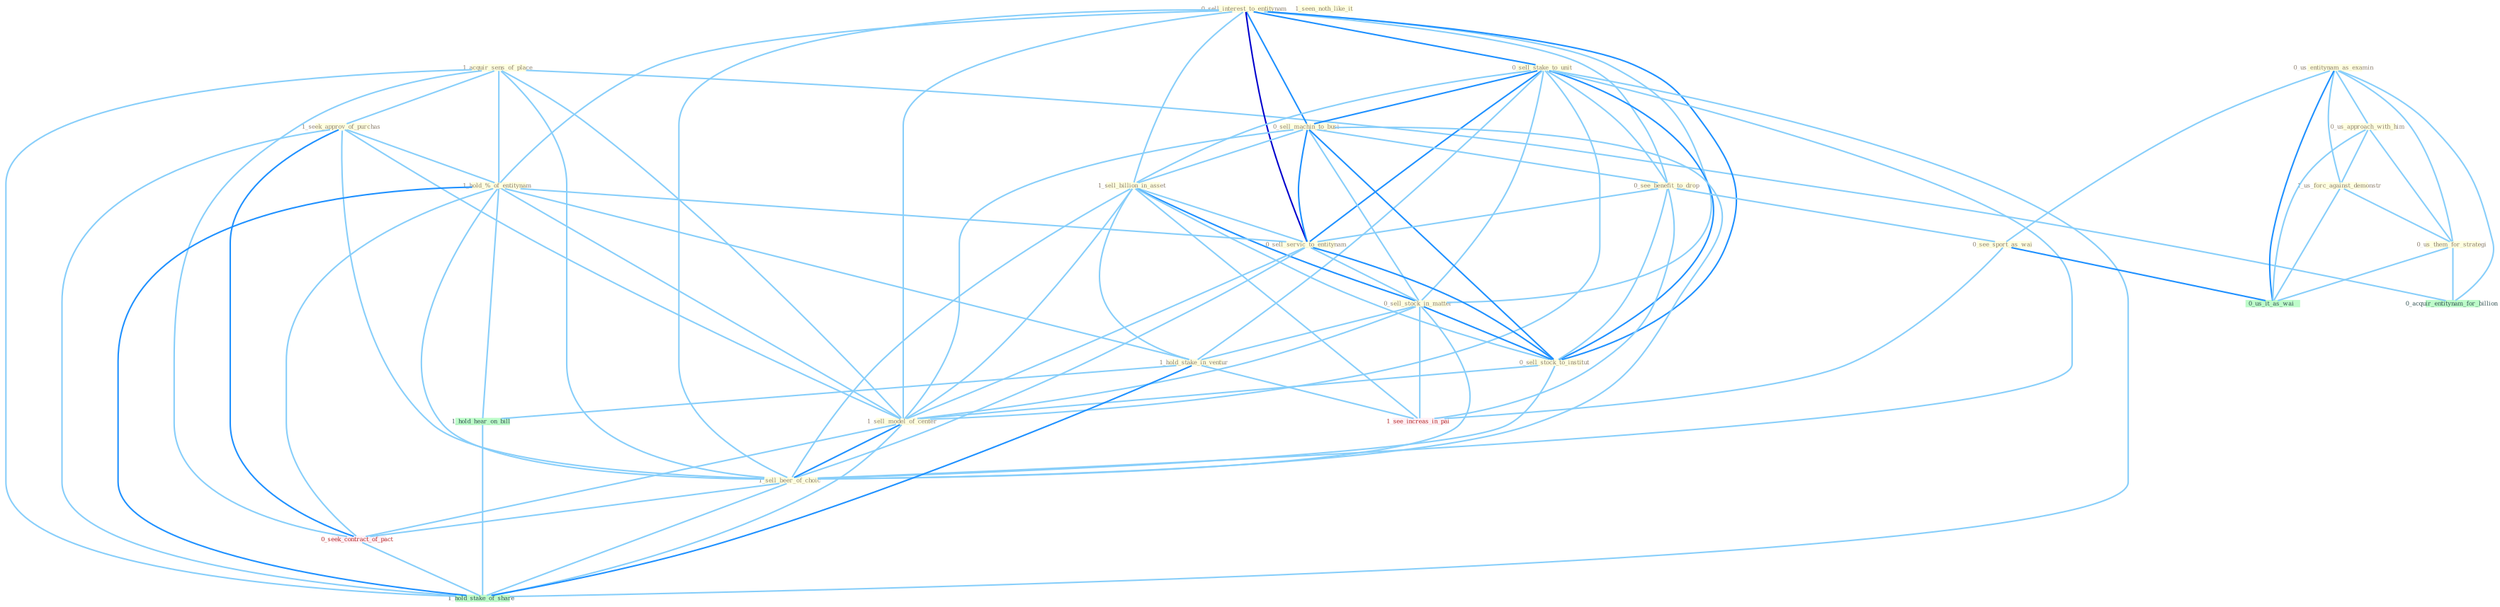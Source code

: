Graph G{ 
    node
    [shape=polygon,style=filled,width=.5,height=.06,color="#BDFCC9",fixedsize=true,fontsize=4,
    fontcolor="#2f4f4f"];
    {node
    [color="#ffffe0", fontcolor="#8b7d6b"] "1_acquir_sens_of_place " "0_sell_interest_to_entitynam " "0_sell_stake_to_unit " "0_us_entitynam_as_examin " "0_us_approach_with_him " "0_sell_machin_to_busi " "1_sell_billion_in_asset " "1_seek_approv_of_purchas " "1_seen_noth_like_it " "0_see_benefit_to_drop " "0_see_sport_as_wai " "1_hold_%_of_entitynam " "0_sell_servic_to_entitynam " "0_sell_stock_in_matter " "0_sell_stock_to_institut " "1_us_forc_against_demonstr " "0_us_them_for_strategi " "1_sell_model_of_center " "1_hold_stake_in_ventur " "1_sell_beer_of_choic "}
{node [color="#fff0f5", fontcolor="#b22222"] "0_seek_contract_of_pact " "1_see_increas_in_pai "}
edge [color="#B0E2FF"];

	"1_acquir_sens_of_place " -- "1_seek_approv_of_purchas " [w="1", color="#87cefa" ];
	"1_acquir_sens_of_place " -- "1_hold_%_of_entitynam " [w="1", color="#87cefa" ];
	"1_acquir_sens_of_place " -- "1_sell_model_of_center " [w="1", color="#87cefa" ];
	"1_acquir_sens_of_place " -- "1_sell_beer_of_choic " [w="1", color="#87cefa" ];
	"1_acquir_sens_of_place " -- "0_seek_contract_of_pact " [w="1", color="#87cefa" ];
	"1_acquir_sens_of_place " -- "0_acquir_entitynam_for_billion " [w="1", color="#87cefa" ];
	"1_acquir_sens_of_place " -- "1_hold_stake_of_share " [w="1", color="#87cefa" ];
	"0_sell_interest_to_entitynam " -- "0_sell_stake_to_unit " [w="2", color="#1e90ff" , len=0.8];
	"0_sell_interest_to_entitynam " -- "0_sell_machin_to_busi " [w="2", color="#1e90ff" , len=0.8];
	"0_sell_interest_to_entitynam " -- "1_sell_billion_in_asset " [w="1", color="#87cefa" ];
	"0_sell_interest_to_entitynam " -- "0_see_benefit_to_drop " [w="1", color="#87cefa" ];
	"0_sell_interest_to_entitynam " -- "1_hold_%_of_entitynam " [w="1", color="#87cefa" ];
	"0_sell_interest_to_entitynam " -- "0_sell_servic_to_entitynam " [w="3", color="#0000cd" , len=0.6];
	"0_sell_interest_to_entitynam " -- "0_sell_stock_in_matter " [w="1", color="#87cefa" ];
	"0_sell_interest_to_entitynam " -- "0_sell_stock_to_institut " [w="2", color="#1e90ff" , len=0.8];
	"0_sell_interest_to_entitynam " -- "1_sell_model_of_center " [w="1", color="#87cefa" ];
	"0_sell_interest_to_entitynam " -- "1_sell_beer_of_choic " [w="1", color="#87cefa" ];
	"0_sell_stake_to_unit " -- "0_sell_machin_to_busi " [w="2", color="#1e90ff" , len=0.8];
	"0_sell_stake_to_unit " -- "1_sell_billion_in_asset " [w="1", color="#87cefa" ];
	"0_sell_stake_to_unit " -- "0_see_benefit_to_drop " [w="1", color="#87cefa" ];
	"0_sell_stake_to_unit " -- "0_sell_servic_to_entitynam " [w="2", color="#1e90ff" , len=0.8];
	"0_sell_stake_to_unit " -- "0_sell_stock_in_matter " [w="1", color="#87cefa" ];
	"0_sell_stake_to_unit " -- "0_sell_stock_to_institut " [w="2", color="#1e90ff" , len=0.8];
	"0_sell_stake_to_unit " -- "1_sell_model_of_center " [w="1", color="#87cefa" ];
	"0_sell_stake_to_unit " -- "1_hold_stake_in_ventur " [w="1", color="#87cefa" ];
	"0_sell_stake_to_unit " -- "1_sell_beer_of_choic " [w="1", color="#87cefa" ];
	"0_sell_stake_to_unit " -- "1_hold_stake_of_share " [w="1", color="#87cefa" ];
	"0_us_entitynam_as_examin " -- "0_us_approach_with_him " [w="1", color="#87cefa" ];
	"0_us_entitynam_as_examin " -- "0_see_sport_as_wai " [w="1", color="#87cefa" ];
	"0_us_entitynam_as_examin " -- "1_us_forc_against_demonstr " [w="1", color="#87cefa" ];
	"0_us_entitynam_as_examin " -- "0_us_them_for_strategi " [w="1", color="#87cefa" ];
	"0_us_entitynam_as_examin " -- "0_us_it_as_wai " [w="2", color="#1e90ff" , len=0.8];
	"0_us_entitynam_as_examin " -- "0_acquir_entitynam_for_billion " [w="1", color="#87cefa" ];
	"0_us_approach_with_him " -- "1_us_forc_against_demonstr " [w="1", color="#87cefa" ];
	"0_us_approach_with_him " -- "0_us_them_for_strategi " [w="1", color="#87cefa" ];
	"0_us_approach_with_him " -- "0_us_it_as_wai " [w="1", color="#87cefa" ];
	"0_sell_machin_to_busi " -- "1_sell_billion_in_asset " [w="1", color="#87cefa" ];
	"0_sell_machin_to_busi " -- "0_see_benefit_to_drop " [w="1", color="#87cefa" ];
	"0_sell_machin_to_busi " -- "0_sell_servic_to_entitynam " [w="2", color="#1e90ff" , len=0.8];
	"0_sell_machin_to_busi " -- "0_sell_stock_in_matter " [w="1", color="#87cefa" ];
	"0_sell_machin_to_busi " -- "0_sell_stock_to_institut " [w="2", color="#1e90ff" , len=0.8];
	"0_sell_machin_to_busi " -- "1_sell_model_of_center " [w="1", color="#87cefa" ];
	"0_sell_machin_to_busi " -- "1_sell_beer_of_choic " [w="1", color="#87cefa" ];
	"1_sell_billion_in_asset " -- "0_sell_servic_to_entitynam " [w="1", color="#87cefa" ];
	"1_sell_billion_in_asset " -- "0_sell_stock_in_matter " [w="2", color="#1e90ff" , len=0.8];
	"1_sell_billion_in_asset " -- "0_sell_stock_to_institut " [w="1", color="#87cefa" ];
	"1_sell_billion_in_asset " -- "1_sell_model_of_center " [w="1", color="#87cefa" ];
	"1_sell_billion_in_asset " -- "1_hold_stake_in_ventur " [w="1", color="#87cefa" ];
	"1_sell_billion_in_asset " -- "1_sell_beer_of_choic " [w="1", color="#87cefa" ];
	"1_sell_billion_in_asset " -- "1_see_increas_in_pai " [w="1", color="#87cefa" ];
	"1_seek_approv_of_purchas " -- "1_hold_%_of_entitynam " [w="1", color="#87cefa" ];
	"1_seek_approv_of_purchas " -- "1_sell_model_of_center " [w="1", color="#87cefa" ];
	"1_seek_approv_of_purchas " -- "1_sell_beer_of_choic " [w="1", color="#87cefa" ];
	"1_seek_approv_of_purchas " -- "0_seek_contract_of_pact " [w="2", color="#1e90ff" , len=0.8];
	"1_seek_approv_of_purchas " -- "1_hold_stake_of_share " [w="1", color="#87cefa" ];
	"0_see_benefit_to_drop " -- "0_see_sport_as_wai " [w="1", color="#87cefa" ];
	"0_see_benefit_to_drop " -- "0_sell_servic_to_entitynam " [w="1", color="#87cefa" ];
	"0_see_benefit_to_drop " -- "0_sell_stock_to_institut " [w="1", color="#87cefa" ];
	"0_see_benefit_to_drop " -- "1_see_increas_in_pai " [w="1", color="#87cefa" ];
	"0_see_sport_as_wai " -- "0_us_it_as_wai " [w="2", color="#1e90ff" , len=0.8];
	"0_see_sport_as_wai " -- "1_see_increas_in_pai " [w="1", color="#87cefa" ];
	"1_hold_%_of_entitynam " -- "0_sell_servic_to_entitynam " [w="1", color="#87cefa" ];
	"1_hold_%_of_entitynam " -- "1_sell_model_of_center " [w="1", color="#87cefa" ];
	"1_hold_%_of_entitynam " -- "1_hold_stake_in_ventur " [w="1", color="#87cefa" ];
	"1_hold_%_of_entitynam " -- "1_sell_beer_of_choic " [w="1", color="#87cefa" ];
	"1_hold_%_of_entitynam " -- "0_seek_contract_of_pact " [w="1", color="#87cefa" ];
	"1_hold_%_of_entitynam " -- "1_hold_hear_on_bill " [w="1", color="#87cefa" ];
	"1_hold_%_of_entitynam " -- "1_hold_stake_of_share " [w="2", color="#1e90ff" , len=0.8];
	"0_sell_servic_to_entitynam " -- "0_sell_stock_in_matter " [w="1", color="#87cefa" ];
	"0_sell_servic_to_entitynam " -- "0_sell_stock_to_institut " [w="2", color="#1e90ff" , len=0.8];
	"0_sell_servic_to_entitynam " -- "1_sell_model_of_center " [w="1", color="#87cefa" ];
	"0_sell_servic_to_entitynam " -- "1_sell_beer_of_choic " [w="1", color="#87cefa" ];
	"0_sell_stock_in_matter " -- "0_sell_stock_to_institut " [w="2", color="#1e90ff" , len=0.8];
	"0_sell_stock_in_matter " -- "1_sell_model_of_center " [w="1", color="#87cefa" ];
	"0_sell_stock_in_matter " -- "1_hold_stake_in_ventur " [w="1", color="#87cefa" ];
	"0_sell_stock_in_matter " -- "1_sell_beer_of_choic " [w="1", color="#87cefa" ];
	"0_sell_stock_in_matter " -- "1_see_increas_in_pai " [w="1", color="#87cefa" ];
	"0_sell_stock_to_institut " -- "1_sell_model_of_center " [w="1", color="#87cefa" ];
	"0_sell_stock_to_institut " -- "1_sell_beer_of_choic " [w="1", color="#87cefa" ];
	"1_us_forc_against_demonstr " -- "0_us_them_for_strategi " [w="1", color="#87cefa" ];
	"1_us_forc_against_demonstr " -- "0_us_it_as_wai " [w="1", color="#87cefa" ];
	"0_us_them_for_strategi " -- "0_us_it_as_wai " [w="1", color="#87cefa" ];
	"0_us_them_for_strategi " -- "0_acquir_entitynam_for_billion " [w="1", color="#87cefa" ];
	"1_sell_model_of_center " -- "1_sell_beer_of_choic " [w="2", color="#1e90ff" , len=0.8];
	"1_sell_model_of_center " -- "0_seek_contract_of_pact " [w="1", color="#87cefa" ];
	"1_sell_model_of_center " -- "1_hold_stake_of_share " [w="1", color="#87cefa" ];
	"1_hold_stake_in_ventur " -- "1_see_increas_in_pai " [w="1", color="#87cefa" ];
	"1_hold_stake_in_ventur " -- "1_hold_hear_on_bill " [w="1", color="#87cefa" ];
	"1_hold_stake_in_ventur " -- "1_hold_stake_of_share " [w="2", color="#1e90ff" , len=0.8];
	"1_sell_beer_of_choic " -- "0_seek_contract_of_pact " [w="1", color="#87cefa" ];
	"1_sell_beer_of_choic " -- "1_hold_stake_of_share " [w="1", color="#87cefa" ];
	"0_seek_contract_of_pact " -- "1_hold_stake_of_share " [w="1", color="#87cefa" ];
	"1_hold_hear_on_bill " -- "1_hold_stake_of_share " [w="1", color="#87cefa" ];
}